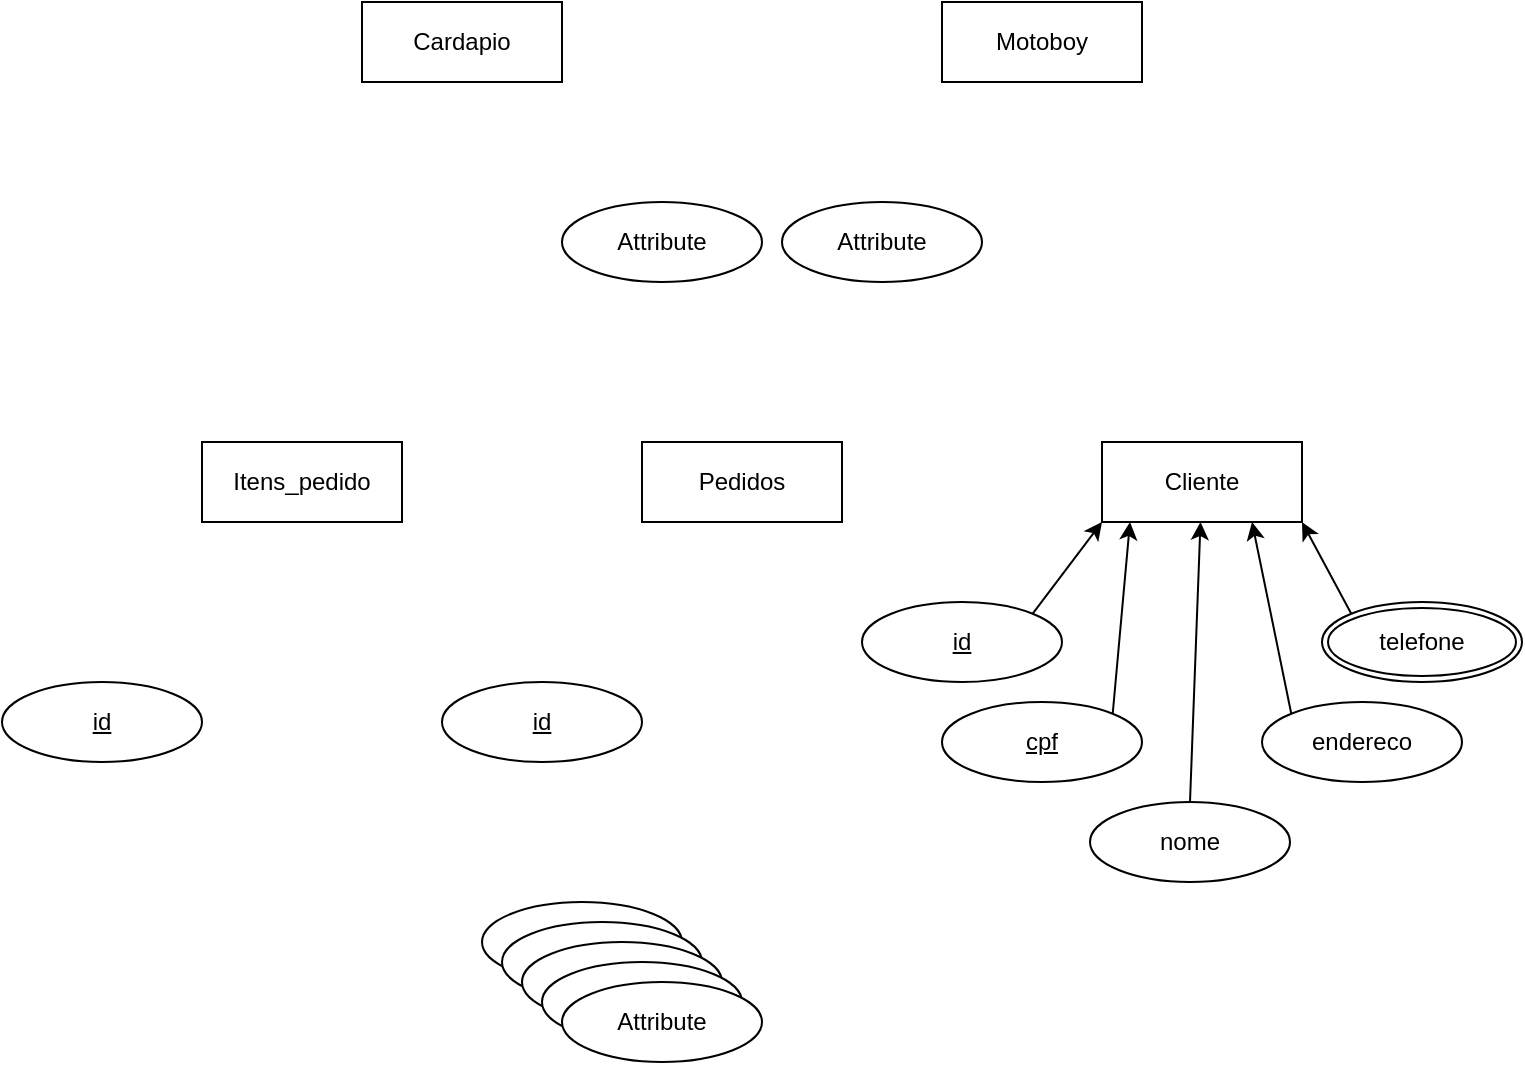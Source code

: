 <mxfile version="21.6.5" type="device">
  <diagram name="Página-1" id="5bJitqmDnJwxHmi_6_XH">
    <mxGraphModel dx="1185" dy="771" grid="1" gridSize="10" guides="1" tooltips="1" connect="1" arrows="1" fold="1" page="1" pageScale="1" pageWidth="827" pageHeight="1169" math="0" shadow="0">
      <root>
        <mxCell id="0" />
        <mxCell id="1" parent="0" />
        <mxCell id="qgdg5FzD-XTKd9nXZ4XO-2" value="Pedidos" style="whiteSpace=wrap;html=1;align=center;" vertex="1" parent="1">
          <mxGeometry x="140" y="380" width="100" height="40" as="geometry" />
        </mxCell>
        <mxCell id="qgdg5FzD-XTKd9nXZ4XO-3" value="Cardapio" style="whiteSpace=wrap;html=1;align=center;" vertex="1" parent="1">
          <mxGeometry y="160" width="100" height="40" as="geometry" />
        </mxCell>
        <mxCell id="qgdg5FzD-XTKd9nXZ4XO-4" value="Itens_pedido" style="whiteSpace=wrap;html=1;align=center;" vertex="1" parent="1">
          <mxGeometry x="-80" y="380" width="100" height="40" as="geometry" />
        </mxCell>
        <mxCell id="qgdg5FzD-XTKd9nXZ4XO-5" value="Cliente" style="whiteSpace=wrap;html=1;align=center;" vertex="1" parent="1">
          <mxGeometry x="370" y="380" width="100" height="40" as="geometry" />
        </mxCell>
        <mxCell id="qgdg5FzD-XTKd9nXZ4XO-6" value="Motoboy" style="whiteSpace=wrap;html=1;align=center;" vertex="1" parent="1">
          <mxGeometry x="290" y="160" width="100" height="40" as="geometry" />
        </mxCell>
        <mxCell id="qgdg5FzD-XTKd9nXZ4XO-8" value="Attribute" style="ellipse;whiteSpace=wrap;html=1;align=center;" vertex="1" parent="1">
          <mxGeometry x="60" y="610" width="100" height="40" as="geometry" />
        </mxCell>
        <mxCell id="qgdg5FzD-XTKd9nXZ4XO-9" value="Attribute" style="ellipse;whiteSpace=wrap;html=1;align=center;" vertex="1" parent="1">
          <mxGeometry x="70" y="620" width="100" height="40" as="geometry" />
        </mxCell>
        <mxCell id="qgdg5FzD-XTKd9nXZ4XO-10" value="Attribute" style="ellipse;whiteSpace=wrap;html=1;align=center;" vertex="1" parent="1">
          <mxGeometry x="80" y="630" width="100" height="40" as="geometry" />
        </mxCell>
        <mxCell id="qgdg5FzD-XTKd9nXZ4XO-11" value="Attribute" style="ellipse;whiteSpace=wrap;html=1;align=center;" vertex="1" parent="1">
          <mxGeometry x="90" y="640" width="100" height="40" as="geometry" />
        </mxCell>
        <mxCell id="qgdg5FzD-XTKd9nXZ4XO-12" value="Attribute" style="ellipse;whiteSpace=wrap;html=1;align=center;" vertex="1" parent="1">
          <mxGeometry x="100" y="650" width="100" height="40" as="geometry" />
        </mxCell>
        <mxCell id="qgdg5FzD-XTKd9nXZ4XO-14" value="Attribute" style="ellipse;whiteSpace=wrap;html=1;align=center;" vertex="1" parent="1">
          <mxGeometry x="210" y="260" width="100" height="40" as="geometry" />
        </mxCell>
        <mxCell id="qgdg5FzD-XTKd9nXZ4XO-15" value="Attribute" style="ellipse;whiteSpace=wrap;html=1;align=center;" vertex="1" parent="1">
          <mxGeometry x="100" y="260" width="100" height="40" as="geometry" />
        </mxCell>
        <mxCell id="qgdg5FzD-XTKd9nXZ4XO-16" value="id" style="ellipse;whiteSpace=wrap;html=1;align=center;fontStyle=4;" vertex="1" parent="1">
          <mxGeometry x="40" y="500" width="100" height="40" as="geometry" />
        </mxCell>
        <mxCell id="qgdg5FzD-XTKd9nXZ4XO-24" style="rounded=0;orthogonalLoop=1;jettySize=auto;html=1;exitX=1;exitY=0;exitDx=0;exitDy=0;entryX=0;entryY=1;entryDx=0;entryDy=0;" edge="1" parent="1" source="qgdg5FzD-XTKd9nXZ4XO-17" target="qgdg5FzD-XTKd9nXZ4XO-5">
          <mxGeometry relative="1" as="geometry" />
        </mxCell>
        <mxCell id="qgdg5FzD-XTKd9nXZ4XO-17" value="id" style="ellipse;whiteSpace=wrap;html=1;align=center;fontStyle=4;" vertex="1" parent="1">
          <mxGeometry x="250" y="460" width="100" height="40" as="geometry" />
        </mxCell>
        <mxCell id="qgdg5FzD-XTKd9nXZ4XO-18" value="id" style="ellipse;whiteSpace=wrap;html=1;align=center;fontStyle=4;" vertex="1" parent="1">
          <mxGeometry x="-180" y="500" width="100" height="40" as="geometry" />
        </mxCell>
        <mxCell id="qgdg5FzD-XTKd9nXZ4XO-26" style="rounded=0;orthogonalLoop=1;jettySize=auto;html=1;exitX=1;exitY=0;exitDx=0;exitDy=0;entryX=0.14;entryY=1;entryDx=0;entryDy=0;entryPerimeter=0;" edge="1" parent="1" source="qgdg5FzD-XTKd9nXZ4XO-20" target="qgdg5FzD-XTKd9nXZ4XO-5">
          <mxGeometry relative="1" as="geometry" />
        </mxCell>
        <mxCell id="qgdg5FzD-XTKd9nXZ4XO-20" value="cpf&lt;br&gt;" style="ellipse;whiteSpace=wrap;html=1;align=center;fontStyle=4;" vertex="1" parent="1">
          <mxGeometry x="290" y="510" width="100" height="40" as="geometry" />
        </mxCell>
        <mxCell id="qgdg5FzD-XTKd9nXZ4XO-30" style="rounded=0;orthogonalLoop=1;jettySize=auto;html=1;exitX=0.5;exitY=0;exitDx=0;exitDy=0;" edge="1" parent="1" source="qgdg5FzD-XTKd9nXZ4XO-21" target="qgdg5FzD-XTKd9nXZ4XO-5">
          <mxGeometry relative="1" as="geometry" />
        </mxCell>
        <mxCell id="qgdg5FzD-XTKd9nXZ4XO-21" value="nome" style="ellipse;whiteSpace=wrap;html=1;align=center;" vertex="1" parent="1">
          <mxGeometry x="364" y="560" width="100" height="40" as="geometry" />
        </mxCell>
        <mxCell id="qgdg5FzD-XTKd9nXZ4XO-28" style="rounded=0;orthogonalLoop=1;jettySize=auto;html=1;exitX=0;exitY=0;exitDx=0;exitDy=0;entryX=0.75;entryY=1;entryDx=0;entryDy=0;" edge="1" parent="1" source="qgdg5FzD-XTKd9nXZ4XO-22" target="qgdg5FzD-XTKd9nXZ4XO-5">
          <mxGeometry relative="1" as="geometry" />
        </mxCell>
        <mxCell id="qgdg5FzD-XTKd9nXZ4XO-22" value="endereco" style="ellipse;whiteSpace=wrap;html=1;align=center;" vertex="1" parent="1">
          <mxGeometry x="450" y="510" width="100" height="40" as="geometry" />
        </mxCell>
        <mxCell id="qgdg5FzD-XTKd9nXZ4XO-29" style="rounded=0;orthogonalLoop=1;jettySize=auto;html=1;exitX=0;exitY=0;exitDx=0;exitDy=0;entryX=1;entryY=1;entryDx=0;entryDy=0;" edge="1" parent="1" source="qgdg5FzD-XTKd9nXZ4XO-23" target="qgdg5FzD-XTKd9nXZ4XO-5">
          <mxGeometry relative="1" as="geometry" />
        </mxCell>
        <mxCell id="qgdg5FzD-XTKd9nXZ4XO-23" value="telefone" style="ellipse;shape=doubleEllipse;margin=3;whiteSpace=wrap;html=1;align=center;" vertex="1" parent="1">
          <mxGeometry x="480" y="460" width="100" height="40" as="geometry" />
        </mxCell>
      </root>
    </mxGraphModel>
  </diagram>
</mxfile>
